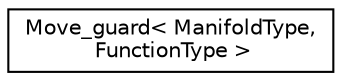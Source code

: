 digraph "Graphical Class Hierarchy"
{
 // LATEX_PDF_SIZE
  edge [fontname="Helvetica",fontsize="10",labelfontname="Helvetica",labelfontsize="10"];
  node [fontname="Helvetica",fontsize="10",shape=record];
  rankdir="LR";
  Node0 [label="Move_guard\< ManifoldType,\l FunctionType \>",height=0.2,width=0.4,color="black", fillcolor="white", style="filled",URL="$class_move__guard.html",tooltip=" "];
}

